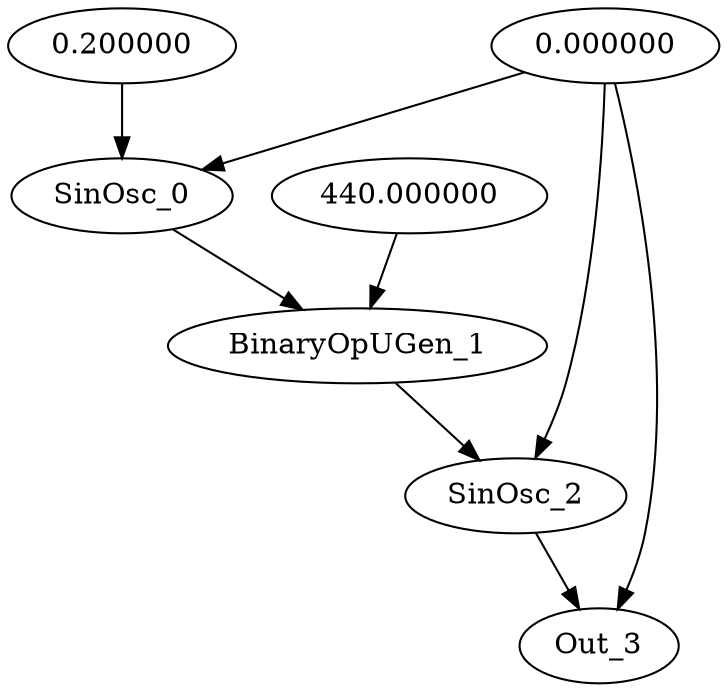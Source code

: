 digraph Beats {
	0.200000->SinOsc_0;
	0.000000->SinOsc_0;
	SinOsc_0->BinaryOpUGen_1;
	440.000000->BinaryOpUGen_1;
	BinaryOpUGen_1->SinOsc_2;
	0.000000->SinOsc_2;
	0.000000->Out_3;
	SinOsc_2->Out_3;
	subgraph BinaryOpUGen_1 {
	440.000000;

}
;
	subgraph SinOsc_0 {
	0.000000;
	0.200000;

}
;
	subgraph SinOsc_2 {
	0.000000;

}
;
	Out_3;

}
